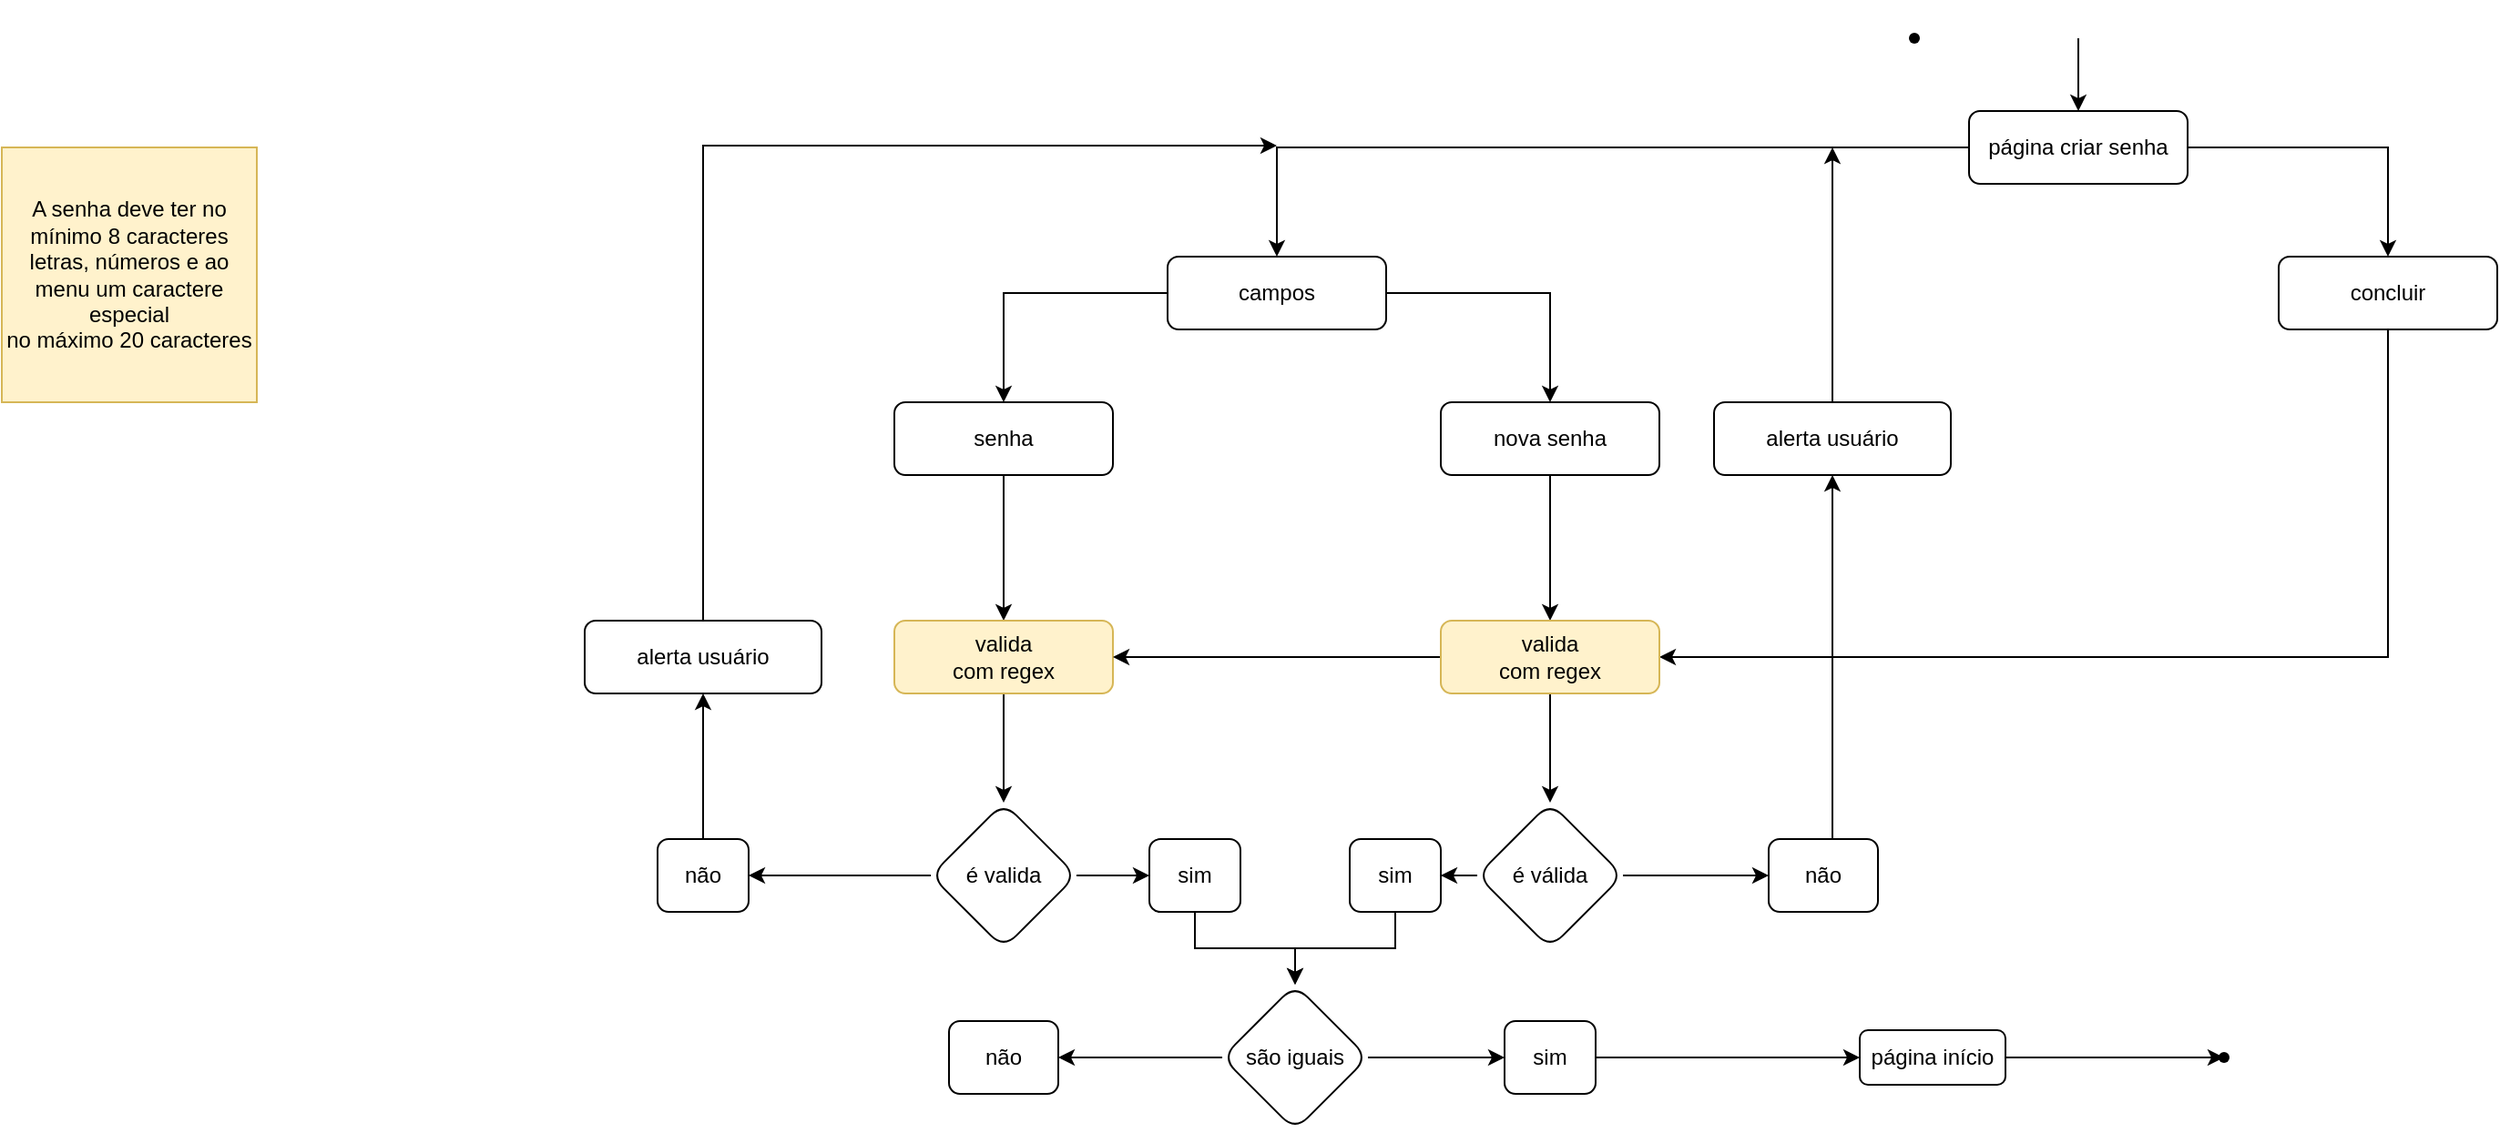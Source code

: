 <mxfile version="15.2.9" type="device"><diagram id="eVW2iFXP1vGqZnIDuRbW" name="Page-1"><mxGraphModel dx="2058" dy="629" grid="1" gridSize="10" guides="1" tooltips="1" connect="1" arrows="1" fold="1" page="1" pageScale="1" pageWidth="827" pageHeight="1169" math="0" shadow="0"><root><mxCell id="0"/><mxCell id="1" parent="0"/><mxCell id="y6Zjh3tZjeXtyBa1ig_r-1" value="" style="shape=waypoint;sketch=0;fillStyle=solid;size=6;pointerEvents=1;points=[];fillColor=none;resizable=0;rotatable=0;perimeter=centerPerimeter;snapToPoint=1;" vertex="1" parent="1"><mxGeometry x="560" y="20" width="40" height="40" as="geometry"/></mxCell><mxCell id="y6Zjh3tZjeXtyBa1ig_r-2" value="" style="endArrow=classic;html=1;entryX=0.5;entryY=0;entryDx=0;entryDy=0;" edge="1" parent="1" target="y6Zjh3tZjeXtyBa1ig_r-3"><mxGeometry width="50" height="50" relative="1" as="geometry"><mxPoint x="670" y="40" as="sourcePoint"/><mxPoint x="670" y="80" as="targetPoint"/></mxGeometry></mxCell><mxCell id="y6Zjh3tZjeXtyBa1ig_r-5" value="" style="edgeStyle=orthogonalEdgeStyle;rounded=0;orthogonalLoop=1;jettySize=auto;html=1;" edge="1" parent="1" source="y6Zjh3tZjeXtyBa1ig_r-3" target="y6Zjh3tZjeXtyBa1ig_r-4"><mxGeometry relative="1" as="geometry"/></mxCell><mxCell id="y6Zjh3tZjeXtyBa1ig_r-10" style="edgeStyle=orthogonalEdgeStyle;rounded=0;orthogonalLoop=1;jettySize=auto;html=1;" edge="1" parent="1" source="y6Zjh3tZjeXtyBa1ig_r-3" target="y6Zjh3tZjeXtyBa1ig_r-11"><mxGeometry relative="1" as="geometry"><mxPoint x="840" y="160" as="targetPoint"/></mxGeometry></mxCell><mxCell id="y6Zjh3tZjeXtyBa1ig_r-3" value="página criar senha" style="rounded=1;whiteSpace=wrap;html=1;" vertex="1" parent="1"><mxGeometry x="610" y="80" width="120" height="40" as="geometry"/></mxCell><mxCell id="y6Zjh3tZjeXtyBa1ig_r-7" value="" style="edgeStyle=orthogonalEdgeStyle;rounded=0;orthogonalLoop=1;jettySize=auto;html=1;" edge="1" parent="1" source="y6Zjh3tZjeXtyBa1ig_r-4" target="y6Zjh3tZjeXtyBa1ig_r-6"><mxGeometry relative="1" as="geometry"/></mxCell><mxCell id="y6Zjh3tZjeXtyBa1ig_r-8" style="edgeStyle=orthogonalEdgeStyle;rounded=0;orthogonalLoop=1;jettySize=auto;html=1;" edge="1" parent="1" source="y6Zjh3tZjeXtyBa1ig_r-4" target="y6Zjh3tZjeXtyBa1ig_r-9"><mxGeometry relative="1" as="geometry"><mxPoint x="400" y="250" as="targetPoint"/></mxGeometry></mxCell><mxCell id="y6Zjh3tZjeXtyBa1ig_r-4" value="campos" style="rounded=1;whiteSpace=wrap;html=1;" vertex="1" parent="1"><mxGeometry x="170" y="160" width="120" height="40" as="geometry"/></mxCell><mxCell id="y6Zjh3tZjeXtyBa1ig_r-13" value="" style="edgeStyle=orthogonalEdgeStyle;rounded=0;orthogonalLoop=1;jettySize=auto;html=1;" edge="1" parent="1" source="y6Zjh3tZjeXtyBa1ig_r-6" target="y6Zjh3tZjeXtyBa1ig_r-12"><mxGeometry relative="1" as="geometry"/></mxCell><mxCell id="y6Zjh3tZjeXtyBa1ig_r-6" value="senha" style="rounded=1;whiteSpace=wrap;html=1;" vertex="1" parent="1"><mxGeometry x="20" y="240" width="120" height="40" as="geometry"/></mxCell><mxCell id="y6Zjh3tZjeXtyBa1ig_r-15" value="" style="edgeStyle=orthogonalEdgeStyle;rounded=0;orthogonalLoop=1;jettySize=auto;html=1;" edge="1" parent="1" source="y6Zjh3tZjeXtyBa1ig_r-9" target="y6Zjh3tZjeXtyBa1ig_r-14"><mxGeometry relative="1" as="geometry"/></mxCell><mxCell id="y6Zjh3tZjeXtyBa1ig_r-9" value="nova senha" style="rounded=1;whiteSpace=wrap;html=1;" vertex="1" parent="1"><mxGeometry x="320" y="240" width="120" height="40" as="geometry"/></mxCell><mxCell id="y6Zjh3tZjeXtyBa1ig_r-43" style="edgeStyle=orthogonalEdgeStyle;rounded=0;orthogonalLoop=1;jettySize=auto;html=1;entryX=1;entryY=0.5;entryDx=0;entryDy=0;" edge="1" parent="1" source="y6Zjh3tZjeXtyBa1ig_r-11" target="y6Zjh3tZjeXtyBa1ig_r-14"><mxGeometry relative="1" as="geometry"><Array as="points"><mxPoint x="840" y="380"/></Array></mxGeometry></mxCell><mxCell id="y6Zjh3tZjeXtyBa1ig_r-11" value="concluir" style="rounded=1;whiteSpace=wrap;html=1;" vertex="1" parent="1"><mxGeometry x="780" y="160" width="120" height="40" as="geometry"/></mxCell><mxCell id="y6Zjh3tZjeXtyBa1ig_r-19" value="" style="edgeStyle=orthogonalEdgeStyle;rounded=0;orthogonalLoop=1;jettySize=auto;html=1;" edge="1" parent="1" source="y6Zjh3tZjeXtyBa1ig_r-12" target="y6Zjh3tZjeXtyBa1ig_r-18"><mxGeometry relative="1" as="geometry"/></mxCell><mxCell id="y6Zjh3tZjeXtyBa1ig_r-12" value="&lt;div&gt;valida&lt;/div&gt;&lt;div&gt;com regex&lt;br&gt;&lt;/div&gt;" style="rounded=1;whiteSpace=wrap;html=1;fillColor=#fff2cc;strokeColor=#d6b656;" vertex="1" parent="1"><mxGeometry x="20" y="360" width="120" height="40" as="geometry"/></mxCell><mxCell id="y6Zjh3tZjeXtyBa1ig_r-21" value="" style="edgeStyle=orthogonalEdgeStyle;rounded=0;orthogonalLoop=1;jettySize=auto;html=1;" edge="1" parent="1" source="y6Zjh3tZjeXtyBa1ig_r-14" target="y6Zjh3tZjeXtyBa1ig_r-20"><mxGeometry relative="1" as="geometry"/></mxCell><mxCell id="y6Zjh3tZjeXtyBa1ig_r-44" style="edgeStyle=orthogonalEdgeStyle;rounded=0;orthogonalLoop=1;jettySize=auto;html=1;entryX=1;entryY=0.5;entryDx=0;entryDy=0;" edge="1" parent="1" source="y6Zjh3tZjeXtyBa1ig_r-14" target="y6Zjh3tZjeXtyBa1ig_r-12"><mxGeometry relative="1" as="geometry"/></mxCell><mxCell id="y6Zjh3tZjeXtyBa1ig_r-14" value="&lt;div&gt;valida&lt;/div&gt;&lt;div&gt;com regex&lt;br&gt;&lt;/div&gt;" style="rounded=1;whiteSpace=wrap;html=1;fillColor=#fff2cc;strokeColor=#d6b656;" vertex="1" parent="1"><mxGeometry x="320" y="360" width="120" height="40" as="geometry"/></mxCell><mxCell id="y6Zjh3tZjeXtyBa1ig_r-23" value="" style="edgeStyle=orthogonalEdgeStyle;rounded=0;orthogonalLoop=1;jettySize=auto;html=1;" edge="1" parent="1" source="y6Zjh3tZjeXtyBa1ig_r-18" target="y6Zjh3tZjeXtyBa1ig_r-22"><mxGeometry relative="1" as="geometry"/></mxCell><mxCell id="y6Zjh3tZjeXtyBa1ig_r-34" value="" style="edgeStyle=orthogonalEdgeStyle;rounded=0;orthogonalLoop=1;jettySize=auto;html=1;" edge="1" parent="1" source="y6Zjh3tZjeXtyBa1ig_r-18" target="y6Zjh3tZjeXtyBa1ig_r-33"><mxGeometry relative="1" as="geometry"/></mxCell><mxCell id="y6Zjh3tZjeXtyBa1ig_r-18" value="é valida" style="rhombus;whiteSpace=wrap;html=1;rounded=1;" vertex="1" parent="1"><mxGeometry x="40" y="460" width="80" height="80" as="geometry"/></mxCell><mxCell id="y6Zjh3tZjeXtyBa1ig_r-25" value="" style="edgeStyle=orthogonalEdgeStyle;rounded=0;orthogonalLoop=1;jettySize=auto;html=1;" edge="1" parent="1" source="y6Zjh3tZjeXtyBa1ig_r-20" target="y6Zjh3tZjeXtyBa1ig_r-24"><mxGeometry relative="1" as="geometry"/></mxCell><mxCell id="y6Zjh3tZjeXtyBa1ig_r-32" value="" style="edgeStyle=orthogonalEdgeStyle;rounded=0;orthogonalLoop=1;jettySize=auto;html=1;" edge="1" parent="1" source="y6Zjh3tZjeXtyBa1ig_r-20" target="y6Zjh3tZjeXtyBa1ig_r-31"><mxGeometry relative="1" as="geometry"/></mxCell><mxCell id="y6Zjh3tZjeXtyBa1ig_r-20" value="é válida" style="rhombus;whiteSpace=wrap;html=1;rounded=1;" vertex="1" parent="1"><mxGeometry x="340" y="460" width="80" height="80" as="geometry"/></mxCell><mxCell id="y6Zjh3tZjeXtyBa1ig_r-36" value="" style="edgeStyle=orthogonalEdgeStyle;rounded=0;orthogonalLoop=1;jettySize=auto;html=1;" edge="1" parent="1" source="y6Zjh3tZjeXtyBa1ig_r-22" target="y6Zjh3tZjeXtyBa1ig_r-35"><mxGeometry relative="1" as="geometry"/></mxCell><mxCell id="y6Zjh3tZjeXtyBa1ig_r-22" value="sim" style="whiteSpace=wrap;html=1;rounded=1;" vertex="1" parent="1"><mxGeometry x="160" y="480" width="50" height="40" as="geometry"/></mxCell><mxCell id="y6Zjh3tZjeXtyBa1ig_r-37" style="edgeStyle=orthogonalEdgeStyle;rounded=0;orthogonalLoop=1;jettySize=auto;html=1;" edge="1" parent="1" source="y6Zjh3tZjeXtyBa1ig_r-24"><mxGeometry relative="1" as="geometry"><mxPoint x="240" y="560" as="targetPoint"/><Array as="points"><mxPoint x="295" y="540"/><mxPoint x="240" y="540"/></Array></mxGeometry></mxCell><mxCell id="y6Zjh3tZjeXtyBa1ig_r-24" value="sim" style="whiteSpace=wrap;html=1;rounded=1;" vertex="1" parent="1"><mxGeometry x="270" y="480" width="50" height="40" as="geometry"/></mxCell><mxCell id="y6Zjh3tZjeXtyBa1ig_r-56" style="edgeStyle=orthogonalEdgeStyle;rounded=0;orthogonalLoop=1;jettySize=auto;html=1;entryX=0.5;entryY=1;entryDx=0;entryDy=0;" edge="1" parent="1" source="y6Zjh3tZjeXtyBa1ig_r-31" target="y6Zjh3tZjeXtyBa1ig_r-53"><mxGeometry relative="1" as="geometry"><Array as="points"><mxPoint x="535" y="430"/><mxPoint x="535" y="430"/></Array></mxGeometry></mxCell><mxCell id="y6Zjh3tZjeXtyBa1ig_r-31" value="não" style="whiteSpace=wrap;html=1;rounded=1;" vertex="1" parent="1"><mxGeometry x="500" y="480" width="60" height="40" as="geometry"/></mxCell><mxCell id="y6Zjh3tZjeXtyBa1ig_r-50" value="" style="edgeStyle=orthogonalEdgeStyle;rounded=0;orthogonalLoop=1;jettySize=auto;html=1;" edge="1" parent="1" source="y6Zjh3tZjeXtyBa1ig_r-33" target="y6Zjh3tZjeXtyBa1ig_r-49"><mxGeometry relative="1" as="geometry"/></mxCell><mxCell id="y6Zjh3tZjeXtyBa1ig_r-33" value="não" style="whiteSpace=wrap;html=1;rounded=1;" vertex="1" parent="1"><mxGeometry x="-110" y="480" width="50" height="40" as="geometry"/></mxCell><mxCell id="y6Zjh3tZjeXtyBa1ig_r-39" value="" style="edgeStyle=orthogonalEdgeStyle;rounded=0;orthogonalLoop=1;jettySize=auto;html=1;" edge="1" parent="1" source="y6Zjh3tZjeXtyBa1ig_r-35" target="y6Zjh3tZjeXtyBa1ig_r-38"><mxGeometry relative="1" as="geometry"/></mxCell><mxCell id="y6Zjh3tZjeXtyBa1ig_r-41" value="" style="edgeStyle=orthogonalEdgeStyle;rounded=0;orthogonalLoop=1;jettySize=auto;html=1;" edge="1" parent="1" source="y6Zjh3tZjeXtyBa1ig_r-35" target="y6Zjh3tZjeXtyBa1ig_r-40"><mxGeometry relative="1" as="geometry"/></mxCell><mxCell id="y6Zjh3tZjeXtyBa1ig_r-35" value="são iguais" style="rhombus;whiteSpace=wrap;html=1;rounded=1;" vertex="1" parent="1"><mxGeometry x="200" y="560" width="80" height="80" as="geometry"/></mxCell><mxCell id="y6Zjh3tZjeXtyBa1ig_r-45" style="edgeStyle=orthogonalEdgeStyle;rounded=0;orthogonalLoop=1;jettySize=auto;html=1;" edge="1" parent="1" source="y6Zjh3tZjeXtyBa1ig_r-38" target="y6Zjh3tZjeXtyBa1ig_r-46"><mxGeometry relative="1" as="geometry"><mxPoint x="600" y="600" as="targetPoint"/></mxGeometry></mxCell><mxCell id="y6Zjh3tZjeXtyBa1ig_r-38" value="sim" style="whiteSpace=wrap;html=1;rounded=1;" vertex="1" parent="1"><mxGeometry x="355" y="580" width="50" height="40" as="geometry"/></mxCell><mxCell id="y6Zjh3tZjeXtyBa1ig_r-40" value="não" style="whiteSpace=wrap;html=1;rounded=1;" vertex="1" parent="1"><mxGeometry x="50" y="580" width="60" height="40" as="geometry"/></mxCell><mxCell id="y6Zjh3tZjeXtyBa1ig_r-48" value="" style="edgeStyle=orthogonalEdgeStyle;rounded=0;orthogonalLoop=1;jettySize=auto;html=1;" edge="1" parent="1" source="y6Zjh3tZjeXtyBa1ig_r-46" target="y6Zjh3tZjeXtyBa1ig_r-47"><mxGeometry relative="1" as="geometry"/></mxCell><mxCell id="y6Zjh3tZjeXtyBa1ig_r-46" value="página início" style="rounded=1;whiteSpace=wrap;html=1;" vertex="1" parent="1"><mxGeometry x="550" y="585" width="80" height="30" as="geometry"/></mxCell><mxCell id="y6Zjh3tZjeXtyBa1ig_r-47" value="" style="shape=waypoint;size=6;pointerEvents=1;points=[];fillColor=#ffffff;resizable=0;rotatable=0;perimeter=centerPerimeter;snapToPoint=1;rounded=1;" vertex="1" parent="1"><mxGeometry x="730" y="580" width="40" height="40" as="geometry"/></mxCell><mxCell id="y6Zjh3tZjeXtyBa1ig_r-51" style="edgeStyle=orthogonalEdgeStyle;rounded=0;orthogonalLoop=1;jettySize=auto;html=1;" edge="1" parent="1" source="y6Zjh3tZjeXtyBa1ig_r-49"><mxGeometry relative="1" as="geometry"><mxPoint x="230" y="99" as="targetPoint"/><Array as="points"><mxPoint x="-85" y="99"/></Array></mxGeometry></mxCell><mxCell id="y6Zjh3tZjeXtyBa1ig_r-49" value="alerta usuário" style="whiteSpace=wrap;html=1;rounded=1;" vertex="1" parent="1"><mxGeometry x="-150" y="360" width="130" height="40" as="geometry"/></mxCell><mxCell id="y6Zjh3tZjeXtyBa1ig_r-55" style="edgeStyle=orthogonalEdgeStyle;rounded=0;orthogonalLoop=1;jettySize=auto;html=1;" edge="1" parent="1" source="y6Zjh3tZjeXtyBa1ig_r-53"><mxGeometry relative="1" as="geometry"><mxPoint x="535" y="100" as="targetPoint"/></mxGeometry></mxCell><mxCell id="y6Zjh3tZjeXtyBa1ig_r-53" value="alerta usuário" style="whiteSpace=wrap;html=1;rounded=1;" vertex="1" parent="1"><mxGeometry x="470" y="240" width="130" height="40" as="geometry"/></mxCell><mxCell id="y6Zjh3tZjeXtyBa1ig_r-57" value="&lt;div&gt;A senha deve ter no mínimo 8 caracteres&lt;/div&gt;&lt;div&gt;letras, números e ao menu um caractere especial&lt;/div&gt;&lt;div&gt;no máximo 20 caracteres&lt;br&gt;&lt;/div&gt;" style="whiteSpace=wrap;html=1;aspect=fixed;fillColor=#fff2cc;strokeColor=#d6b656;" vertex="1" parent="1"><mxGeometry x="-470" y="100" width="140" height="140" as="geometry"/></mxCell></root></mxGraphModel></diagram></mxfile>